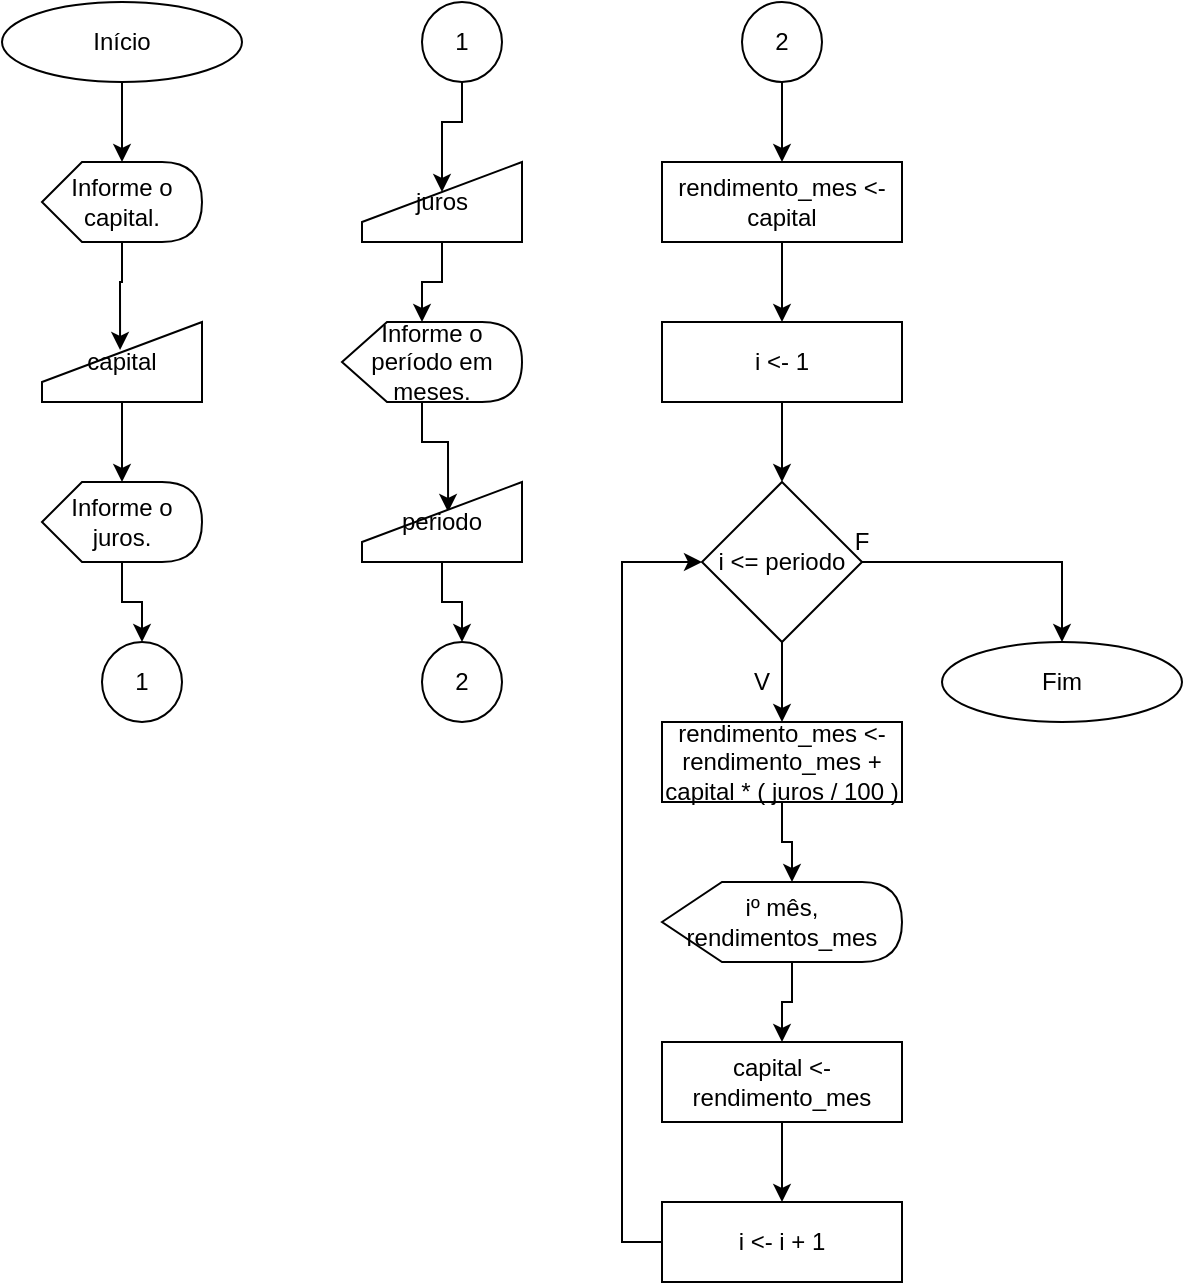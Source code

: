 <mxfile version="14.6.5" type="device"><diagram id="eR1Zb5RVLTV1uuEW3yPG" name="Page-1"><mxGraphModel dx="1108" dy="454" grid="1" gridSize="10" guides="1" tooltips="1" connect="1" arrows="1" fold="1" page="1" pageScale="1" pageWidth="827" pageHeight="1169" math="0" shadow="0"><root><mxCell id="0"/><mxCell id="1" parent="0"/><mxCell id="NN8kFv3UxyB4Z3Qv7Q7P-32" style="edgeStyle=orthogonalEdgeStyle;rounded=0;orthogonalLoop=1;jettySize=auto;html=1;exitX=1;exitY=0.5;exitDx=0;exitDy=0;entryX=0.5;entryY=0;entryDx=0;entryDy=0;" parent="1" edge="1"><mxGeometry relative="1" as="geometry"><mxPoint x="560" y="400" as="sourcePoint"/></mxGeometry></mxCell><mxCell id="NN8kFv3UxyB4Z3Qv7Q7P-39" style="edgeStyle=orthogonalEdgeStyle;rounded=0;orthogonalLoop=1;jettySize=auto;html=1;exitX=0;exitY=0.5;exitDx=0;exitDy=0;entryX=0;entryY=0;entryDx=40;entryDy=0;entryPerimeter=0;" parent="1" edge="1"><mxGeometry relative="1" as="geometry"><mxPoint x="480" y="400" as="sourcePoint"/></mxGeometry></mxCell><mxCell id="NN8kFv3UxyB4Z3Qv7Q7P-33" style="edgeStyle=orthogonalEdgeStyle;rounded=0;orthogonalLoop=1;jettySize=auto;html=1;exitX=1;exitY=0.5;exitDx=0;exitDy=0;" parent="1" edge="1"><mxGeometry relative="1" as="geometry"><mxPoint x="640" y="480" as="sourcePoint"/></mxGeometry></mxCell><mxCell id="NN8kFv3UxyB4Z3Qv7Q7P-38" style="edgeStyle=orthogonalEdgeStyle;rounded=0;orthogonalLoop=1;jettySize=auto;html=1;exitX=0;exitY=0.5;exitDx=0;exitDy=0;entryX=0;entryY=0;entryDx=40;entryDy=0;entryPerimeter=0;" parent="1" edge="1"><mxGeometry relative="1" as="geometry"><mxPoint x="560" y="480" as="sourcePoint"/></mxGeometry></mxCell><mxCell id="NN8kFv3UxyB4Z3Qv7Q7P-37" style="edgeStyle=orthogonalEdgeStyle;rounded=0;orthogonalLoop=1;jettySize=auto;html=1;exitX=0;exitY=0.5;exitDx=0;exitDy=0;entryX=0;entryY=0;entryDx=40;entryDy=0;entryPerimeter=0;" parent="1" edge="1"><mxGeometry relative="1" as="geometry"><mxPoint x="640" y="560" as="sourcePoint"/></mxGeometry></mxCell><mxCell id="NN8kFv3UxyB4Z3Qv7Q7P-41" style="edgeStyle=orthogonalEdgeStyle;rounded=0;orthogonalLoop=1;jettySize=auto;html=1;exitX=1;exitY=0.5;exitDx=0;exitDy=0;entryX=0;entryY=0;entryDx=40;entryDy=0;entryPerimeter=0;" parent="1" edge="1"><mxGeometry relative="1" as="geometry"><mxPoint x="720" y="560" as="sourcePoint"/></mxGeometry></mxCell><mxCell id="sSCpmMaVxi6PYTEObbiI-27" style="edgeStyle=orthogonalEdgeStyle;rounded=0;orthogonalLoop=1;jettySize=auto;html=1;exitX=1;exitY=0.5;exitDx=0;exitDy=0;entryX=0;entryY=0.5;entryDx=0;entryDy=0;" parent="1" edge="1"><mxGeometry relative="1" as="geometry"><Array as="points"><mxPoint x="220" y="600"/><mxPoint x="220" y="750"/><mxPoint x="40" y="750"/><mxPoint x="40" y="320"/></Array><mxPoint x="100" y="320" as="targetPoint"/></mxGeometry></mxCell><mxCell id="3oOpJ-5HTLKvw_aUBosK-6" style="edgeStyle=orthogonalEdgeStyle;rounded=0;orthogonalLoop=1;jettySize=auto;html=1;exitX=0.5;exitY=1;exitDx=0;exitDy=0;entryX=0;entryY=0;entryDx=40;entryDy=0;entryPerimeter=0;" parent="1" source="3oOpJ-5HTLKvw_aUBosK-1" target="3oOpJ-5HTLKvw_aUBosK-3" edge="1"><mxGeometry relative="1" as="geometry"/></mxCell><mxCell id="3oOpJ-5HTLKvw_aUBosK-1" value="Início" style="ellipse;whiteSpace=wrap;html=1;" parent="1" vertex="1"><mxGeometry x="70" y="40" width="120" height="40" as="geometry"/></mxCell><mxCell id="3oOpJ-5HTLKvw_aUBosK-2" value="Fim" style="ellipse;whiteSpace=wrap;html=1;" parent="1" vertex="1"><mxGeometry x="540" y="360" width="120" height="40" as="geometry"/></mxCell><mxCell id="3oOpJ-5HTLKvw_aUBosK-7" style="edgeStyle=orthogonalEdgeStyle;rounded=0;orthogonalLoop=1;jettySize=auto;html=1;exitX=0;exitY=0;exitDx=40;exitDy=40;exitPerimeter=0;entryX=0.488;entryY=0.35;entryDx=0;entryDy=0;entryPerimeter=0;" parent="1" source="3oOpJ-5HTLKvw_aUBosK-3" target="3oOpJ-5HTLKvw_aUBosK-4" edge="1"><mxGeometry relative="1" as="geometry"/></mxCell><mxCell id="3oOpJ-5HTLKvw_aUBosK-3" value="Informe o capital." style="shape=display;whiteSpace=wrap;html=1;" parent="1" vertex="1"><mxGeometry x="90" y="120" width="80" height="40" as="geometry"/></mxCell><mxCell id="3oOpJ-5HTLKvw_aUBosK-8" style="edgeStyle=orthogonalEdgeStyle;rounded=0;orthogonalLoop=1;jettySize=auto;html=1;exitX=0.5;exitY=1;exitDx=0;exitDy=0;entryX=0;entryY=0;entryDx=40;entryDy=0;entryPerimeter=0;" parent="1" source="3oOpJ-5HTLKvw_aUBosK-4" target="3oOpJ-5HTLKvw_aUBosK-5" edge="1"><mxGeometry relative="1" as="geometry"/></mxCell><mxCell id="3oOpJ-5HTLKvw_aUBosK-4" value="capital" style="shape=manualInput;whiteSpace=wrap;html=1;" parent="1" vertex="1"><mxGeometry x="90" y="200" width="80" height="40" as="geometry"/></mxCell><mxCell id="3oOpJ-5HTLKvw_aUBosK-10" style="edgeStyle=orthogonalEdgeStyle;rounded=0;orthogonalLoop=1;jettySize=auto;html=1;exitX=0;exitY=0;exitDx=40;exitDy=40;exitPerimeter=0;entryX=0.5;entryY=0;entryDx=0;entryDy=0;" parent="1" source="3oOpJ-5HTLKvw_aUBosK-5" target="3oOpJ-5HTLKvw_aUBosK-9" edge="1"><mxGeometry relative="1" as="geometry"/></mxCell><mxCell id="3oOpJ-5HTLKvw_aUBosK-5" value="Informe o juros." style="shape=display;whiteSpace=wrap;html=1;" parent="1" vertex="1"><mxGeometry x="90" y="280" width="80" height="40" as="geometry"/></mxCell><mxCell id="3oOpJ-5HTLKvw_aUBosK-9" value="1" style="ellipse;whiteSpace=wrap;html=1;aspect=fixed;" parent="1" vertex="1"><mxGeometry x="120" y="360" width="40" height="40" as="geometry"/></mxCell><mxCell id="3oOpJ-5HTLKvw_aUBosK-13" style="edgeStyle=orthogonalEdgeStyle;rounded=0;orthogonalLoop=1;jettySize=auto;html=1;exitX=0.5;exitY=1;exitDx=0;exitDy=0;entryX=0.5;entryY=0.375;entryDx=0;entryDy=0;entryPerimeter=0;" parent="1" source="3oOpJ-5HTLKvw_aUBosK-11" target="3oOpJ-5HTLKvw_aUBosK-12" edge="1"><mxGeometry relative="1" as="geometry"/></mxCell><mxCell id="3oOpJ-5HTLKvw_aUBosK-11" value="1" style="ellipse;whiteSpace=wrap;html=1;aspect=fixed;" parent="1" vertex="1"><mxGeometry x="280" y="40" width="40" height="40" as="geometry"/></mxCell><mxCell id="3oOpJ-5HTLKvw_aUBosK-15" style="edgeStyle=orthogonalEdgeStyle;rounded=0;orthogonalLoop=1;jettySize=auto;html=1;exitX=0.5;exitY=1;exitDx=0;exitDy=0;entryX=0;entryY=0;entryDx=40;entryDy=0;entryPerimeter=0;" parent="1" source="3oOpJ-5HTLKvw_aUBosK-12" target="3oOpJ-5HTLKvw_aUBosK-14" edge="1"><mxGeometry relative="1" as="geometry"/></mxCell><mxCell id="3oOpJ-5HTLKvw_aUBosK-12" value="juros" style="shape=manualInput;whiteSpace=wrap;html=1;" parent="1" vertex="1"><mxGeometry x="250" y="120" width="80" height="40" as="geometry"/></mxCell><mxCell id="3oOpJ-5HTLKvw_aUBosK-17" style="edgeStyle=orthogonalEdgeStyle;rounded=0;orthogonalLoop=1;jettySize=auto;html=1;exitX=0;exitY=0;exitDx=40;exitDy=40;exitPerimeter=0;entryX=0.538;entryY=0.375;entryDx=0;entryDy=0;entryPerimeter=0;" parent="1" source="3oOpJ-5HTLKvw_aUBosK-14" target="3oOpJ-5HTLKvw_aUBosK-16" edge="1"><mxGeometry relative="1" as="geometry"/></mxCell><mxCell id="3oOpJ-5HTLKvw_aUBosK-14" value="Informe o período em meses." style="shape=display;whiteSpace=wrap;html=1;" parent="1" vertex="1"><mxGeometry x="240" y="200" width="90" height="40" as="geometry"/></mxCell><mxCell id="3oOpJ-5HTLKvw_aUBosK-19" style="edgeStyle=orthogonalEdgeStyle;rounded=0;orthogonalLoop=1;jettySize=auto;html=1;exitX=0.5;exitY=1;exitDx=0;exitDy=0;entryX=0.5;entryY=0;entryDx=0;entryDy=0;" parent="1" source="3oOpJ-5HTLKvw_aUBosK-16" target="3oOpJ-5HTLKvw_aUBosK-18" edge="1"><mxGeometry relative="1" as="geometry"/></mxCell><mxCell id="3oOpJ-5HTLKvw_aUBosK-16" value="periodo" style="shape=manualInput;whiteSpace=wrap;html=1;" parent="1" vertex="1"><mxGeometry x="250" y="280" width="80" height="40" as="geometry"/></mxCell><mxCell id="3oOpJ-5HTLKvw_aUBosK-18" value="2" style="ellipse;whiteSpace=wrap;html=1;aspect=fixed;" parent="1" vertex="1"><mxGeometry x="280" y="360" width="40" height="40" as="geometry"/></mxCell><mxCell id="3oOpJ-5HTLKvw_aUBosK-22" style="edgeStyle=orthogonalEdgeStyle;rounded=0;orthogonalLoop=1;jettySize=auto;html=1;exitX=0.5;exitY=1;exitDx=0;exitDy=0;entryX=0.5;entryY=0;entryDx=0;entryDy=0;" parent="1" source="3oOpJ-5HTLKvw_aUBosK-20" target="3oOpJ-5HTLKvw_aUBosK-21" edge="1"><mxGeometry relative="1" as="geometry"/></mxCell><mxCell id="3oOpJ-5HTLKvw_aUBosK-20" value="2" style="ellipse;whiteSpace=wrap;html=1;aspect=fixed;" parent="1" vertex="1"><mxGeometry x="440" y="40" width="40" height="40" as="geometry"/></mxCell><mxCell id="3oOpJ-5HTLKvw_aUBosK-24" style="edgeStyle=orthogonalEdgeStyle;rounded=0;orthogonalLoop=1;jettySize=auto;html=1;exitX=0.5;exitY=1;exitDx=0;exitDy=0;entryX=0.5;entryY=0;entryDx=0;entryDy=0;" parent="1" source="3oOpJ-5HTLKvw_aUBosK-21" target="3oOpJ-5HTLKvw_aUBosK-23" edge="1"><mxGeometry relative="1" as="geometry"/></mxCell><mxCell id="3oOpJ-5HTLKvw_aUBosK-21" value="rendimento_mes &amp;lt;- capital" style="rounded=0;whiteSpace=wrap;html=1;" parent="1" vertex="1"><mxGeometry x="400" y="120" width="120" height="40" as="geometry"/></mxCell><mxCell id="3oOpJ-5HTLKvw_aUBosK-26" style="edgeStyle=orthogonalEdgeStyle;rounded=0;orthogonalLoop=1;jettySize=auto;html=1;exitX=0.5;exitY=1;exitDx=0;exitDy=0;entryX=0.5;entryY=0;entryDx=0;entryDy=0;" parent="1" source="3oOpJ-5HTLKvw_aUBosK-23" target="3oOpJ-5HTLKvw_aUBosK-25" edge="1"><mxGeometry relative="1" as="geometry"/></mxCell><mxCell id="3oOpJ-5HTLKvw_aUBosK-23" value="i &amp;lt;- 1" style="rounded=0;whiteSpace=wrap;html=1;" parent="1" vertex="1"><mxGeometry x="400" y="200" width="120" height="40" as="geometry"/></mxCell><mxCell id="3oOpJ-5HTLKvw_aUBosK-29" style="edgeStyle=orthogonalEdgeStyle;rounded=0;orthogonalLoop=1;jettySize=auto;html=1;exitX=0.5;exitY=1;exitDx=0;exitDy=0;entryX=0.5;entryY=0;entryDx=0;entryDy=0;" parent="1" source="3oOpJ-5HTLKvw_aUBosK-25" target="3oOpJ-5HTLKvw_aUBosK-28" edge="1"><mxGeometry relative="1" as="geometry"/></mxCell><mxCell id="3oOpJ-5HTLKvw_aUBosK-37" style="edgeStyle=orthogonalEdgeStyle;rounded=0;orthogonalLoop=1;jettySize=auto;html=1;exitX=1;exitY=0.5;exitDx=0;exitDy=0;entryX=0.5;entryY=0;entryDx=0;entryDy=0;" parent="1" source="3oOpJ-5HTLKvw_aUBosK-25" target="3oOpJ-5HTLKvw_aUBosK-2" edge="1"><mxGeometry relative="1" as="geometry"/></mxCell><mxCell id="3oOpJ-5HTLKvw_aUBosK-25" value="i &amp;lt;= periodo" style="rhombus;whiteSpace=wrap;html=1;" parent="1" vertex="1"><mxGeometry x="420" y="280" width="80" height="80" as="geometry"/></mxCell><mxCell id="3oOpJ-5HTLKvw_aUBosK-27" value="V" style="text;html=1;strokeColor=none;fillColor=none;align=center;verticalAlign=middle;whiteSpace=wrap;rounded=0;" parent="1" vertex="1"><mxGeometry x="430" y="370" width="40" height="20" as="geometry"/></mxCell><mxCell id="3oOpJ-5HTLKvw_aUBosK-32" style="edgeStyle=orthogonalEdgeStyle;rounded=0;orthogonalLoop=1;jettySize=auto;html=1;exitX=0.5;exitY=1;exitDx=0;exitDy=0;entryX=0;entryY=0;entryDx=65;entryDy=0;entryPerimeter=0;" parent="1" source="3oOpJ-5HTLKvw_aUBosK-28" target="3oOpJ-5HTLKvw_aUBosK-30" edge="1"><mxGeometry relative="1" as="geometry"/></mxCell><mxCell id="3oOpJ-5HTLKvw_aUBosK-28" value="rendimento_mes &amp;lt;- rendimento_mes + capital * ( juros / 100 )" style="rounded=0;whiteSpace=wrap;html=1;" parent="1" vertex="1"><mxGeometry x="400" y="400" width="120" height="40" as="geometry"/></mxCell><mxCell id="3oOpJ-5HTLKvw_aUBosK-34" style="edgeStyle=orthogonalEdgeStyle;rounded=0;orthogonalLoop=1;jettySize=auto;html=1;exitX=0;exitY=0;exitDx=65;exitDy=40;exitPerimeter=0;entryX=0.5;entryY=0;entryDx=0;entryDy=0;" parent="1" source="3oOpJ-5HTLKvw_aUBosK-30" target="3oOpJ-5HTLKvw_aUBosK-33" edge="1"><mxGeometry relative="1" as="geometry"/></mxCell><mxCell id="3oOpJ-5HTLKvw_aUBosK-30" value="iº mês, rendimentos_mes" style="shape=display;whiteSpace=wrap;html=1;" parent="1" vertex="1"><mxGeometry x="400" y="480" width="120" height="40" as="geometry"/></mxCell><mxCell id="3oOpJ-5HTLKvw_aUBosK-35" style="edgeStyle=orthogonalEdgeStyle;rounded=0;orthogonalLoop=1;jettySize=auto;html=1;exitX=0;exitY=0.5;exitDx=0;exitDy=0;entryX=0;entryY=0.5;entryDx=0;entryDy=0;" parent="1" source="nng5jScVcr_1B1zYVdnS-1" target="3oOpJ-5HTLKvw_aUBosK-25" edge="1"><mxGeometry relative="1" as="geometry"><Array as="points"><mxPoint x="380" y="660"/><mxPoint x="380" y="320"/></Array></mxGeometry></mxCell><mxCell id="nng5jScVcr_1B1zYVdnS-2" style="edgeStyle=orthogonalEdgeStyle;rounded=0;orthogonalLoop=1;jettySize=auto;html=1;exitX=0.5;exitY=1;exitDx=0;exitDy=0;entryX=0.5;entryY=0;entryDx=0;entryDy=0;" parent="1" source="3oOpJ-5HTLKvw_aUBosK-33" target="nng5jScVcr_1B1zYVdnS-1" edge="1"><mxGeometry relative="1" as="geometry"/></mxCell><mxCell id="3oOpJ-5HTLKvw_aUBosK-33" value="capital &amp;lt;- rendimento_mes" style="rounded=0;whiteSpace=wrap;html=1;" parent="1" vertex="1"><mxGeometry x="400" y="560" width="120" height="40" as="geometry"/></mxCell><mxCell id="3oOpJ-5HTLKvw_aUBosK-36" value="F" style="text;html=1;strokeColor=none;fillColor=none;align=center;verticalAlign=middle;whiteSpace=wrap;rounded=0;" parent="1" vertex="1"><mxGeometry x="480" y="300" width="40" height="20" as="geometry"/></mxCell><mxCell id="nng5jScVcr_1B1zYVdnS-1" value="i &amp;lt;- i + 1" style="rounded=0;whiteSpace=wrap;html=1;" parent="1" vertex="1"><mxGeometry x="400" y="640" width="120" height="40" as="geometry"/></mxCell></root></mxGraphModel></diagram></mxfile>